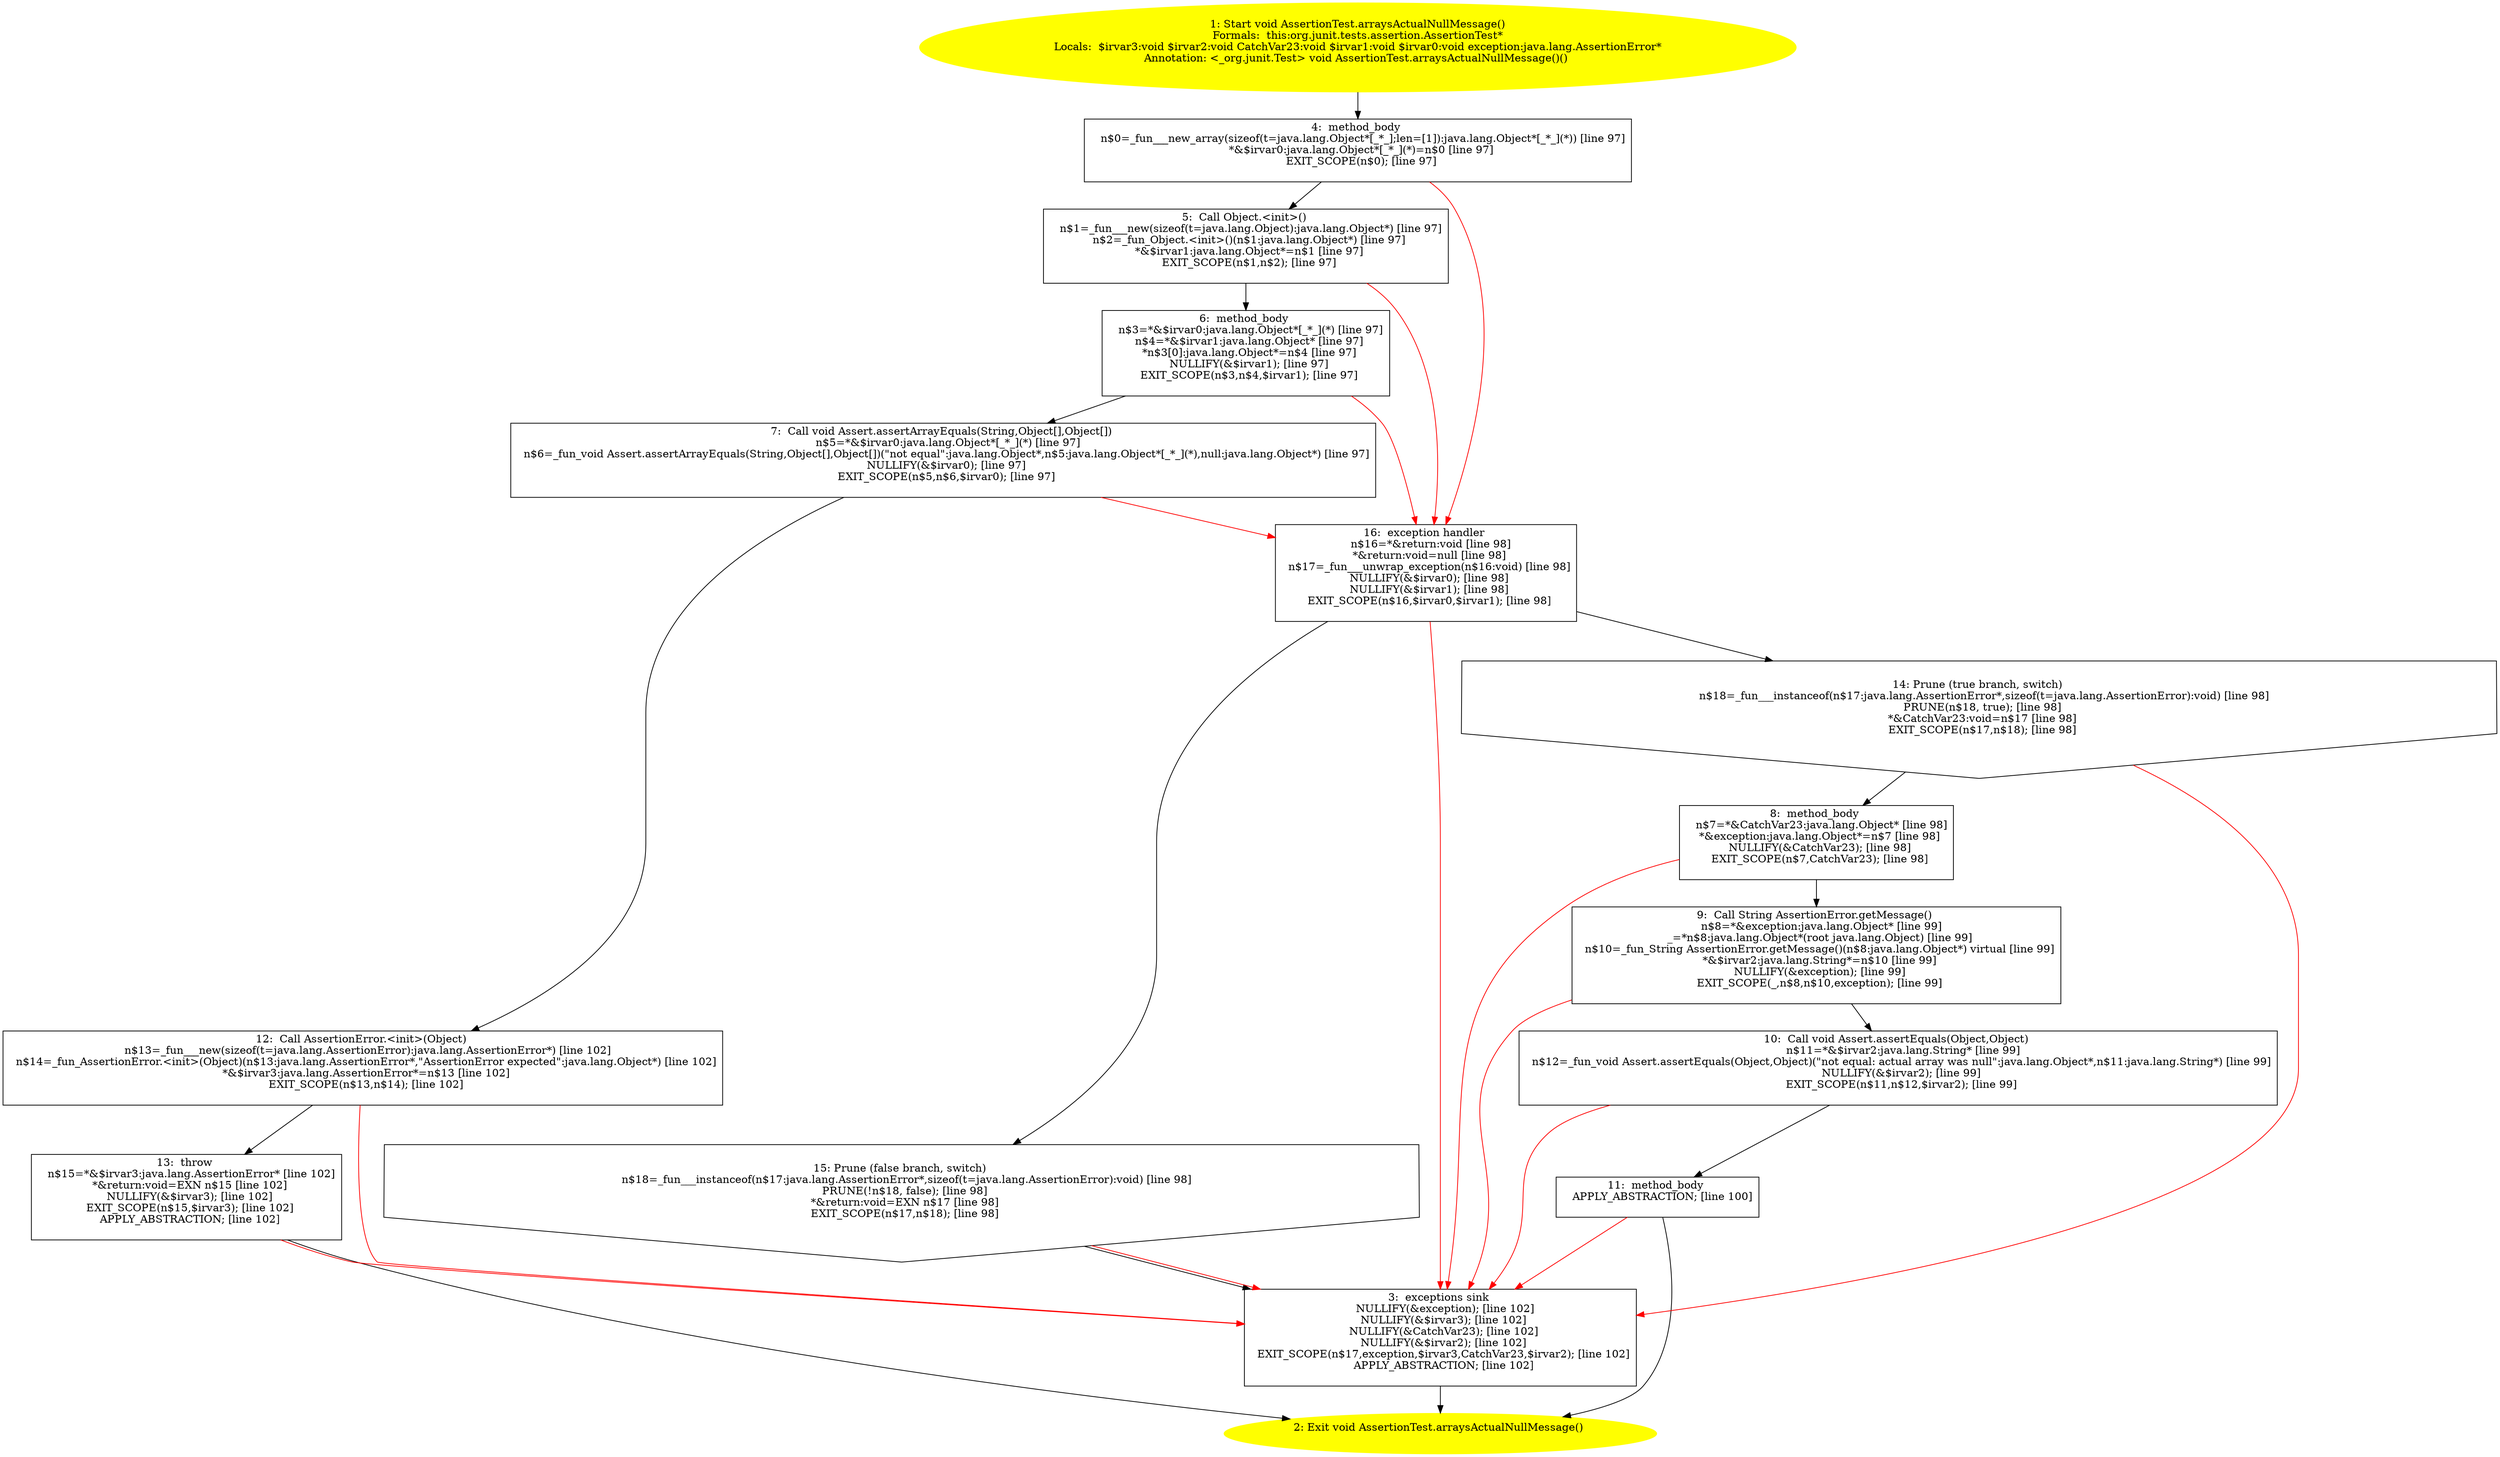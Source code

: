 /* @generated */
digraph cfg {
"org.junit.tests.assertion.AssertionTest.arraysActualNullMessage():void.a098844c21db56caf3be019bc3d7d60c_1" [label="1: Start void AssertionTest.arraysActualNullMessage()\nFormals:  this:org.junit.tests.assertion.AssertionTest*\nLocals:  $irvar3:void $irvar2:void CatchVar23:void $irvar1:void $irvar0:void exception:java.lang.AssertionError*\nAnnotation: <_org.junit.Test> void AssertionTest.arraysActualNullMessage()() \n  " color=yellow style=filled]
	

	 "org.junit.tests.assertion.AssertionTest.arraysActualNullMessage():void.a098844c21db56caf3be019bc3d7d60c_1" -> "org.junit.tests.assertion.AssertionTest.arraysActualNullMessage():void.a098844c21db56caf3be019bc3d7d60c_4" ;
"org.junit.tests.assertion.AssertionTest.arraysActualNullMessage():void.a098844c21db56caf3be019bc3d7d60c_2" [label="2: Exit void AssertionTest.arraysActualNullMessage() \n  " color=yellow style=filled]
	

"org.junit.tests.assertion.AssertionTest.arraysActualNullMessage():void.a098844c21db56caf3be019bc3d7d60c_3" [label="3:  exceptions sink \n   NULLIFY(&exception); [line 102]\n  NULLIFY(&$irvar3); [line 102]\n  NULLIFY(&CatchVar23); [line 102]\n  NULLIFY(&$irvar2); [line 102]\n  EXIT_SCOPE(n$17,exception,$irvar3,CatchVar23,$irvar2); [line 102]\n  APPLY_ABSTRACTION; [line 102]\n " shape="box"]
	

	 "org.junit.tests.assertion.AssertionTest.arraysActualNullMessage():void.a098844c21db56caf3be019bc3d7d60c_3" -> "org.junit.tests.assertion.AssertionTest.arraysActualNullMessage():void.a098844c21db56caf3be019bc3d7d60c_2" ;
"org.junit.tests.assertion.AssertionTest.arraysActualNullMessage():void.a098844c21db56caf3be019bc3d7d60c_4" [label="4:  method_body \n   n$0=_fun___new_array(sizeof(t=java.lang.Object*[_*_];len=[1]):java.lang.Object*[_*_](*)) [line 97]\n  *&$irvar0:java.lang.Object*[_*_](*)=n$0 [line 97]\n  EXIT_SCOPE(n$0); [line 97]\n " shape="box"]
	

	 "org.junit.tests.assertion.AssertionTest.arraysActualNullMessage():void.a098844c21db56caf3be019bc3d7d60c_4" -> "org.junit.tests.assertion.AssertionTest.arraysActualNullMessage():void.a098844c21db56caf3be019bc3d7d60c_5" ;
	 "org.junit.tests.assertion.AssertionTest.arraysActualNullMessage():void.a098844c21db56caf3be019bc3d7d60c_4" -> "org.junit.tests.assertion.AssertionTest.arraysActualNullMessage():void.a098844c21db56caf3be019bc3d7d60c_16" [color="red" ];
"org.junit.tests.assertion.AssertionTest.arraysActualNullMessage():void.a098844c21db56caf3be019bc3d7d60c_5" [label="5:  Call Object.<init>() \n   n$1=_fun___new(sizeof(t=java.lang.Object):java.lang.Object*) [line 97]\n  n$2=_fun_Object.<init>()(n$1:java.lang.Object*) [line 97]\n  *&$irvar1:java.lang.Object*=n$1 [line 97]\n  EXIT_SCOPE(n$1,n$2); [line 97]\n " shape="box"]
	

	 "org.junit.tests.assertion.AssertionTest.arraysActualNullMessage():void.a098844c21db56caf3be019bc3d7d60c_5" -> "org.junit.tests.assertion.AssertionTest.arraysActualNullMessage():void.a098844c21db56caf3be019bc3d7d60c_6" ;
	 "org.junit.tests.assertion.AssertionTest.arraysActualNullMessage():void.a098844c21db56caf3be019bc3d7d60c_5" -> "org.junit.tests.assertion.AssertionTest.arraysActualNullMessage():void.a098844c21db56caf3be019bc3d7d60c_16" [color="red" ];
"org.junit.tests.assertion.AssertionTest.arraysActualNullMessage():void.a098844c21db56caf3be019bc3d7d60c_6" [label="6:  method_body \n   n$3=*&$irvar0:java.lang.Object*[_*_](*) [line 97]\n  n$4=*&$irvar1:java.lang.Object* [line 97]\n  *n$3[0]:java.lang.Object*=n$4 [line 97]\n  NULLIFY(&$irvar1); [line 97]\n  EXIT_SCOPE(n$3,n$4,$irvar1); [line 97]\n " shape="box"]
	

	 "org.junit.tests.assertion.AssertionTest.arraysActualNullMessage():void.a098844c21db56caf3be019bc3d7d60c_6" -> "org.junit.tests.assertion.AssertionTest.arraysActualNullMessage():void.a098844c21db56caf3be019bc3d7d60c_7" ;
	 "org.junit.tests.assertion.AssertionTest.arraysActualNullMessage():void.a098844c21db56caf3be019bc3d7d60c_6" -> "org.junit.tests.assertion.AssertionTest.arraysActualNullMessage():void.a098844c21db56caf3be019bc3d7d60c_16" [color="red" ];
"org.junit.tests.assertion.AssertionTest.arraysActualNullMessage():void.a098844c21db56caf3be019bc3d7d60c_7" [label="7:  Call void Assert.assertArrayEquals(String,Object[],Object[]) \n   n$5=*&$irvar0:java.lang.Object*[_*_](*) [line 97]\n  n$6=_fun_void Assert.assertArrayEquals(String,Object[],Object[])(\"not equal\":java.lang.Object*,n$5:java.lang.Object*[_*_](*),null:java.lang.Object*) [line 97]\n  NULLIFY(&$irvar0); [line 97]\n  EXIT_SCOPE(n$5,n$6,$irvar0); [line 97]\n " shape="box"]
	

	 "org.junit.tests.assertion.AssertionTest.arraysActualNullMessage():void.a098844c21db56caf3be019bc3d7d60c_7" -> "org.junit.tests.assertion.AssertionTest.arraysActualNullMessage():void.a098844c21db56caf3be019bc3d7d60c_12" ;
	 "org.junit.tests.assertion.AssertionTest.arraysActualNullMessage():void.a098844c21db56caf3be019bc3d7d60c_7" -> "org.junit.tests.assertion.AssertionTest.arraysActualNullMessage():void.a098844c21db56caf3be019bc3d7d60c_16" [color="red" ];
"org.junit.tests.assertion.AssertionTest.arraysActualNullMessage():void.a098844c21db56caf3be019bc3d7d60c_8" [label="8:  method_body \n   n$7=*&CatchVar23:java.lang.Object* [line 98]\n  *&exception:java.lang.Object*=n$7 [line 98]\n  NULLIFY(&CatchVar23); [line 98]\n  EXIT_SCOPE(n$7,CatchVar23); [line 98]\n " shape="box"]
	

	 "org.junit.tests.assertion.AssertionTest.arraysActualNullMessage():void.a098844c21db56caf3be019bc3d7d60c_8" -> "org.junit.tests.assertion.AssertionTest.arraysActualNullMessage():void.a098844c21db56caf3be019bc3d7d60c_9" ;
	 "org.junit.tests.assertion.AssertionTest.arraysActualNullMessage():void.a098844c21db56caf3be019bc3d7d60c_8" -> "org.junit.tests.assertion.AssertionTest.arraysActualNullMessage():void.a098844c21db56caf3be019bc3d7d60c_3" [color="red" ];
"org.junit.tests.assertion.AssertionTest.arraysActualNullMessage():void.a098844c21db56caf3be019bc3d7d60c_9" [label="9:  Call String AssertionError.getMessage() \n   n$8=*&exception:java.lang.Object* [line 99]\n  _=*n$8:java.lang.Object*(root java.lang.Object) [line 99]\n  n$10=_fun_String AssertionError.getMessage()(n$8:java.lang.Object*) virtual [line 99]\n  *&$irvar2:java.lang.String*=n$10 [line 99]\n  NULLIFY(&exception); [line 99]\n  EXIT_SCOPE(_,n$8,n$10,exception); [line 99]\n " shape="box"]
	

	 "org.junit.tests.assertion.AssertionTest.arraysActualNullMessage():void.a098844c21db56caf3be019bc3d7d60c_9" -> "org.junit.tests.assertion.AssertionTest.arraysActualNullMessage():void.a098844c21db56caf3be019bc3d7d60c_10" ;
	 "org.junit.tests.assertion.AssertionTest.arraysActualNullMessage():void.a098844c21db56caf3be019bc3d7d60c_9" -> "org.junit.tests.assertion.AssertionTest.arraysActualNullMessage():void.a098844c21db56caf3be019bc3d7d60c_3" [color="red" ];
"org.junit.tests.assertion.AssertionTest.arraysActualNullMessage():void.a098844c21db56caf3be019bc3d7d60c_10" [label="10:  Call void Assert.assertEquals(Object,Object) \n   n$11=*&$irvar2:java.lang.String* [line 99]\n  n$12=_fun_void Assert.assertEquals(Object,Object)(\"not equal: actual array was null\":java.lang.Object*,n$11:java.lang.String*) [line 99]\n  NULLIFY(&$irvar2); [line 99]\n  EXIT_SCOPE(n$11,n$12,$irvar2); [line 99]\n " shape="box"]
	

	 "org.junit.tests.assertion.AssertionTest.arraysActualNullMessage():void.a098844c21db56caf3be019bc3d7d60c_10" -> "org.junit.tests.assertion.AssertionTest.arraysActualNullMessage():void.a098844c21db56caf3be019bc3d7d60c_11" ;
	 "org.junit.tests.assertion.AssertionTest.arraysActualNullMessage():void.a098844c21db56caf3be019bc3d7d60c_10" -> "org.junit.tests.assertion.AssertionTest.arraysActualNullMessage():void.a098844c21db56caf3be019bc3d7d60c_3" [color="red" ];
"org.junit.tests.assertion.AssertionTest.arraysActualNullMessage():void.a098844c21db56caf3be019bc3d7d60c_11" [label="11:  method_body \n   APPLY_ABSTRACTION; [line 100]\n " shape="box"]
	

	 "org.junit.tests.assertion.AssertionTest.arraysActualNullMessage():void.a098844c21db56caf3be019bc3d7d60c_11" -> "org.junit.tests.assertion.AssertionTest.arraysActualNullMessage():void.a098844c21db56caf3be019bc3d7d60c_2" ;
	 "org.junit.tests.assertion.AssertionTest.arraysActualNullMessage():void.a098844c21db56caf3be019bc3d7d60c_11" -> "org.junit.tests.assertion.AssertionTest.arraysActualNullMessage():void.a098844c21db56caf3be019bc3d7d60c_3" [color="red" ];
"org.junit.tests.assertion.AssertionTest.arraysActualNullMessage():void.a098844c21db56caf3be019bc3d7d60c_12" [label="12:  Call AssertionError.<init>(Object) \n   n$13=_fun___new(sizeof(t=java.lang.AssertionError):java.lang.AssertionError*) [line 102]\n  n$14=_fun_AssertionError.<init>(Object)(n$13:java.lang.AssertionError*,\"AssertionError expected\":java.lang.Object*) [line 102]\n  *&$irvar3:java.lang.AssertionError*=n$13 [line 102]\n  EXIT_SCOPE(n$13,n$14); [line 102]\n " shape="box"]
	

	 "org.junit.tests.assertion.AssertionTest.arraysActualNullMessage():void.a098844c21db56caf3be019bc3d7d60c_12" -> "org.junit.tests.assertion.AssertionTest.arraysActualNullMessage():void.a098844c21db56caf3be019bc3d7d60c_13" ;
	 "org.junit.tests.assertion.AssertionTest.arraysActualNullMessage():void.a098844c21db56caf3be019bc3d7d60c_12" -> "org.junit.tests.assertion.AssertionTest.arraysActualNullMessage():void.a098844c21db56caf3be019bc3d7d60c_3" [color="red" ];
"org.junit.tests.assertion.AssertionTest.arraysActualNullMessage():void.a098844c21db56caf3be019bc3d7d60c_13" [label="13:  throw \n   n$15=*&$irvar3:java.lang.AssertionError* [line 102]\n  *&return:void=EXN n$15 [line 102]\n  NULLIFY(&$irvar3); [line 102]\n  EXIT_SCOPE(n$15,$irvar3); [line 102]\n  APPLY_ABSTRACTION; [line 102]\n " shape="box"]
	

	 "org.junit.tests.assertion.AssertionTest.arraysActualNullMessage():void.a098844c21db56caf3be019bc3d7d60c_13" -> "org.junit.tests.assertion.AssertionTest.arraysActualNullMessage():void.a098844c21db56caf3be019bc3d7d60c_2" ;
	 "org.junit.tests.assertion.AssertionTest.arraysActualNullMessage():void.a098844c21db56caf3be019bc3d7d60c_13" -> "org.junit.tests.assertion.AssertionTest.arraysActualNullMessage():void.a098844c21db56caf3be019bc3d7d60c_3" [color="red" ];
"org.junit.tests.assertion.AssertionTest.arraysActualNullMessage():void.a098844c21db56caf3be019bc3d7d60c_14" [label="14: Prune (true branch, switch) \n   n$18=_fun___instanceof(n$17:java.lang.AssertionError*,sizeof(t=java.lang.AssertionError):void) [line 98]\n  PRUNE(n$18, true); [line 98]\n  *&CatchVar23:void=n$17 [line 98]\n  EXIT_SCOPE(n$17,n$18); [line 98]\n " shape="invhouse"]
	

	 "org.junit.tests.assertion.AssertionTest.arraysActualNullMessage():void.a098844c21db56caf3be019bc3d7d60c_14" -> "org.junit.tests.assertion.AssertionTest.arraysActualNullMessage():void.a098844c21db56caf3be019bc3d7d60c_8" ;
	 "org.junit.tests.assertion.AssertionTest.arraysActualNullMessage():void.a098844c21db56caf3be019bc3d7d60c_14" -> "org.junit.tests.assertion.AssertionTest.arraysActualNullMessage():void.a098844c21db56caf3be019bc3d7d60c_3" [color="red" ];
"org.junit.tests.assertion.AssertionTest.arraysActualNullMessage():void.a098844c21db56caf3be019bc3d7d60c_15" [label="15: Prune (false branch, switch) \n   n$18=_fun___instanceof(n$17:java.lang.AssertionError*,sizeof(t=java.lang.AssertionError):void) [line 98]\n  PRUNE(!n$18, false); [line 98]\n  *&return:void=EXN n$17 [line 98]\n  EXIT_SCOPE(n$17,n$18); [line 98]\n " shape="invhouse"]
	

	 "org.junit.tests.assertion.AssertionTest.arraysActualNullMessage():void.a098844c21db56caf3be019bc3d7d60c_15" -> "org.junit.tests.assertion.AssertionTest.arraysActualNullMessage():void.a098844c21db56caf3be019bc3d7d60c_3" ;
	 "org.junit.tests.assertion.AssertionTest.arraysActualNullMessage():void.a098844c21db56caf3be019bc3d7d60c_15" -> "org.junit.tests.assertion.AssertionTest.arraysActualNullMessage():void.a098844c21db56caf3be019bc3d7d60c_3" [color="red" ];
"org.junit.tests.assertion.AssertionTest.arraysActualNullMessage():void.a098844c21db56caf3be019bc3d7d60c_16" [label="16:  exception handler \n   n$16=*&return:void [line 98]\n  *&return:void=null [line 98]\n  n$17=_fun___unwrap_exception(n$16:void) [line 98]\n  NULLIFY(&$irvar0); [line 98]\n  NULLIFY(&$irvar1); [line 98]\n  EXIT_SCOPE(n$16,$irvar0,$irvar1); [line 98]\n " shape="box"]
	

	 "org.junit.tests.assertion.AssertionTest.arraysActualNullMessage():void.a098844c21db56caf3be019bc3d7d60c_16" -> "org.junit.tests.assertion.AssertionTest.arraysActualNullMessage():void.a098844c21db56caf3be019bc3d7d60c_14" ;
	 "org.junit.tests.assertion.AssertionTest.arraysActualNullMessage():void.a098844c21db56caf3be019bc3d7d60c_16" -> "org.junit.tests.assertion.AssertionTest.arraysActualNullMessage():void.a098844c21db56caf3be019bc3d7d60c_15" ;
	 "org.junit.tests.assertion.AssertionTest.arraysActualNullMessage():void.a098844c21db56caf3be019bc3d7d60c_16" -> "org.junit.tests.assertion.AssertionTest.arraysActualNullMessage():void.a098844c21db56caf3be019bc3d7d60c_3" [color="red" ];
}

